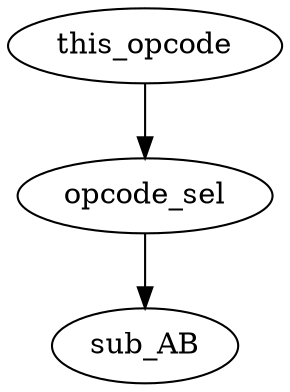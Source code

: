 strict digraph "" {
	opcode_sel	 [complexity=2,
		importance=0.0828631009675,
		rank=0.0414315504837];
	sub_AB	 [complexity=0,
		importance=0.0361096921875,
		rank=0.0];
	opcode_sel -> sub_AB;
	this_opcode	 [complexity=3,
		importance=1.3955690476,
		rank=0.465189682533];
	this_opcode -> opcode_sel;
}
